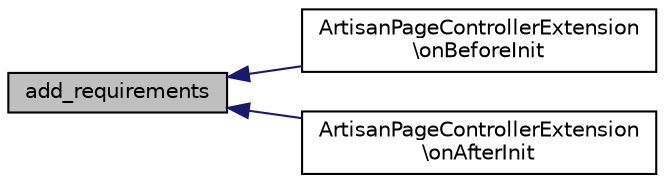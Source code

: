digraph "add_requirements"
{
  edge [fontname="Helvetica",fontsize="10",labelfontname="Helvetica",labelfontsize="10"];
  node [fontname="Helvetica",fontsize="10",shape=record];
  rankdir="LR";
  Node1 [label="add_requirements",height=0.2,width=0.4,color="black", fillcolor="grey75", style="filled", fontcolor="black"];
  Node1 -> Node2 [dir="back",color="midnightblue",fontsize="10",style="solid",fontname="Helvetica"];
  Node2 [label="ArtisanPageControllerExtension\l\\onBeforeInit",height=0.2,width=0.4,color="black", fillcolor="white", style="filled",URL="$class_artisan_page_controller_extension.html#abe152804322366290014448cf1ccb117"];
  Node1 -> Node3 [dir="back",color="midnightblue",fontsize="10",style="solid",fontname="Helvetica"];
  Node3 [label="ArtisanPageControllerExtension\l\\onAfterInit",height=0.2,width=0.4,color="black", fillcolor="white", style="filled",URL="$class_artisan_page_controller_extension.html#a85ff8d296a4025790e312c4f2b6d8dae"];
}
